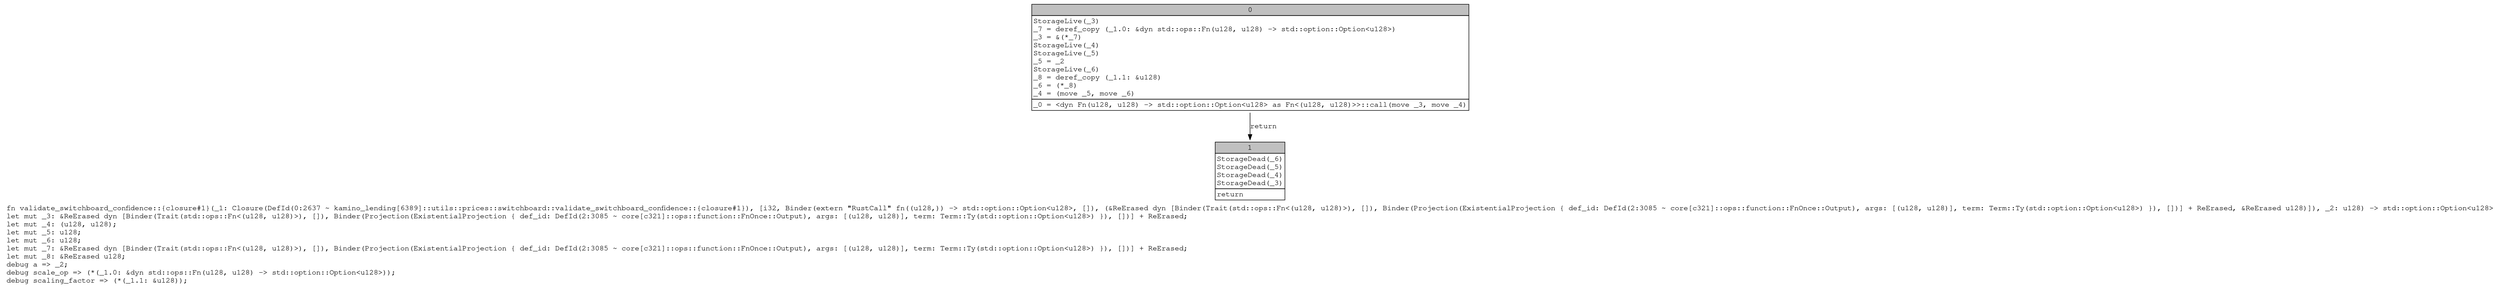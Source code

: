 digraph Mir_0_2637 {
    graph [fontname="Courier, monospace"];
    node [fontname="Courier, monospace"];
    edge [fontname="Courier, monospace"];
    label=<fn validate_switchboard_confidence::{closure#1}(_1: Closure(DefId(0:2637 ~ kamino_lending[6389]::utils::prices::switchboard::validate_switchboard_confidence::{closure#1}), [i32, Binder(extern &quot;RustCall&quot; fn((u128,)) -&gt; std::option::Option&lt;u128&gt;, []), (&amp;ReErased dyn [Binder(Trait(std::ops::Fn&lt;(u128, u128)&gt;), []), Binder(Projection(ExistentialProjection { def_id: DefId(2:3085 ~ core[c321]::ops::function::FnOnce::Output), args: [(u128, u128)], term: Term::Ty(std::option::Option&lt;u128&gt;) }), [])] + ReErased, &amp;ReErased u128)]), _2: u128) -&gt; std::option::Option&lt;u128&gt;<br align="left"/>let mut _3: &amp;ReErased dyn [Binder(Trait(std::ops::Fn&lt;(u128, u128)&gt;), []), Binder(Projection(ExistentialProjection { def_id: DefId(2:3085 ~ core[c321]::ops::function::FnOnce::Output), args: [(u128, u128)], term: Term::Ty(std::option::Option&lt;u128&gt;) }), [])] + ReErased;<br align="left"/>let mut _4: (u128, u128);<br align="left"/>let mut _5: u128;<br align="left"/>let mut _6: u128;<br align="left"/>let mut _7: &amp;ReErased dyn [Binder(Trait(std::ops::Fn&lt;(u128, u128)&gt;), []), Binder(Projection(ExistentialProjection { def_id: DefId(2:3085 ~ core[c321]::ops::function::FnOnce::Output), args: [(u128, u128)], term: Term::Ty(std::option::Option&lt;u128&gt;) }), [])] + ReErased;<br align="left"/>let mut _8: &amp;ReErased u128;<br align="left"/>debug a =&gt; _2;<br align="left"/>debug scale_op =&gt; (*(_1.0: &amp;dyn std::ops::Fn(u128, u128) -&gt; std::option::Option&lt;u128&gt;));<br align="left"/>debug scaling_factor =&gt; (*(_1.1: &amp;u128));<br align="left"/>>;
    bb0__0_2637 [shape="none", label=<<table border="0" cellborder="1" cellspacing="0"><tr><td bgcolor="gray" align="center" colspan="1">0</td></tr><tr><td align="left" balign="left">StorageLive(_3)<br/>_7 = deref_copy (_1.0: &amp;dyn std::ops::Fn(u128, u128) -&gt; std::option::Option&lt;u128&gt;)<br/>_3 = &amp;(*_7)<br/>StorageLive(_4)<br/>StorageLive(_5)<br/>_5 = _2<br/>StorageLive(_6)<br/>_8 = deref_copy (_1.1: &amp;u128)<br/>_6 = (*_8)<br/>_4 = (move _5, move _6)<br/></td></tr><tr><td align="left">_0 = &lt;dyn Fn(u128, u128) -&gt; std::option::Option&lt;u128&gt; as Fn&lt;(u128, u128)&gt;&gt;::call(move _3, move _4)</td></tr></table>>];
    bb1__0_2637 [shape="none", label=<<table border="0" cellborder="1" cellspacing="0"><tr><td bgcolor="gray" align="center" colspan="1">1</td></tr><tr><td align="left" balign="left">StorageDead(_6)<br/>StorageDead(_5)<br/>StorageDead(_4)<br/>StorageDead(_3)<br/></td></tr><tr><td align="left">return</td></tr></table>>];
    bb0__0_2637 -> bb1__0_2637 [label="return"];
}
